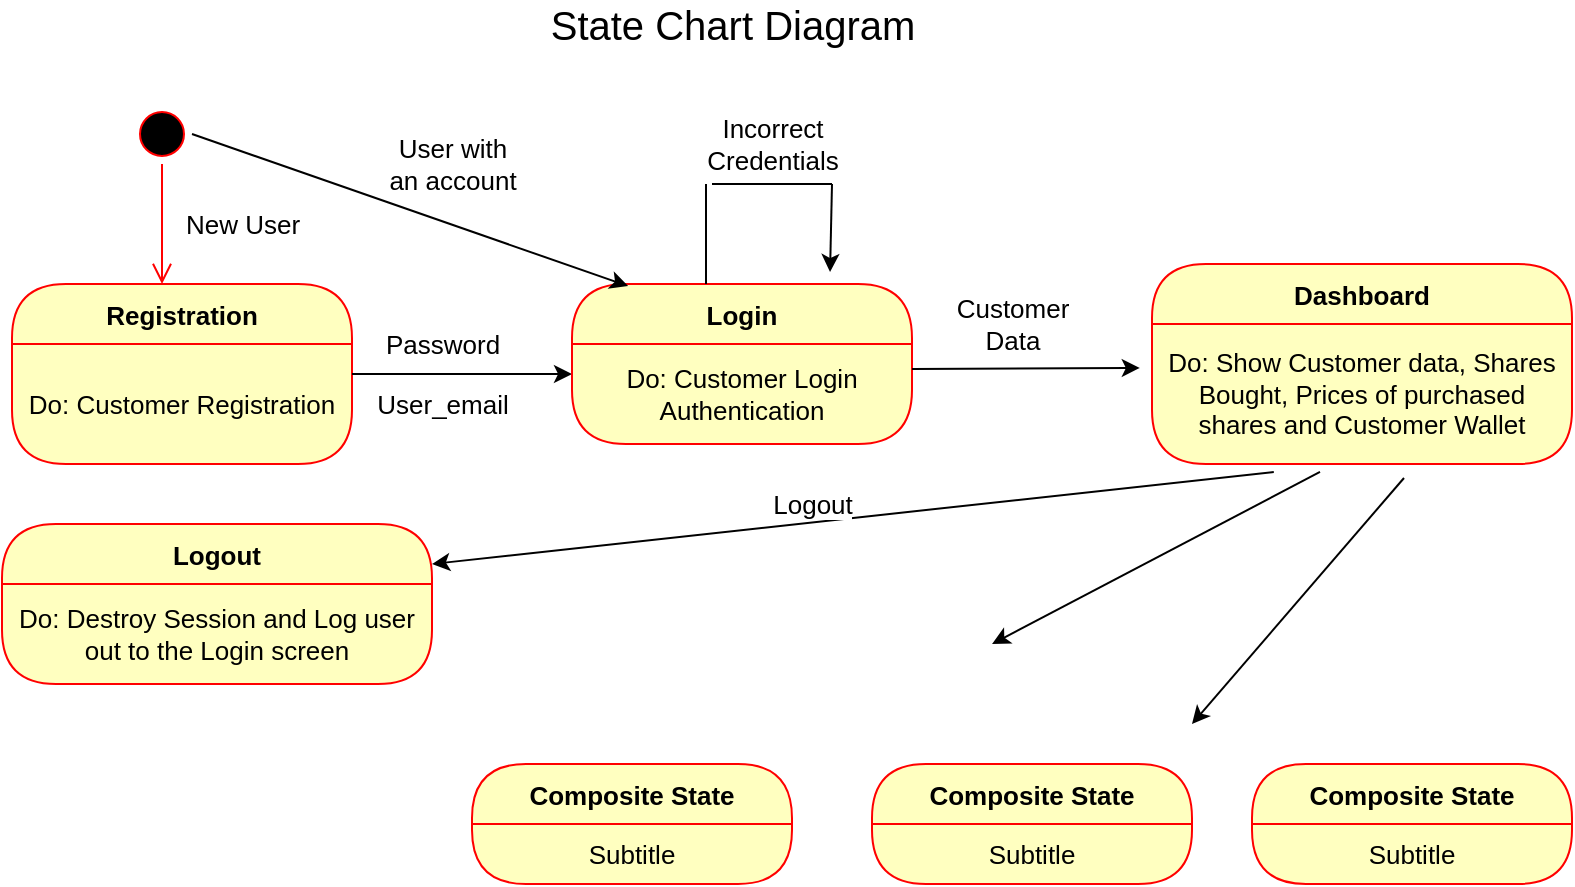 <mxfile version="16.5.3" type="github">
  <diagram name="Page-1" id="c4acf3e9-155e-7222-9cf6-157b1a14988f">
    <mxGraphModel dx="868" dy="482" grid="1" gridSize="10" guides="1" tooltips="1" connect="1" arrows="1" fold="1" page="1" pageScale="1" pageWidth="850" pageHeight="1100" background="none" math="0" shadow="0">
      <root>
        <mxCell id="0" />
        <mxCell id="1" parent="0" />
        <mxCell id="06SJZO-Lslu67XNqmLuP-3" value="&lt;font style=&quot;font-size: 20px&quot;&gt;State Chart Diagram&lt;/font&gt;" style="text;html=1;align=center;verticalAlign=middle;resizable=0;points=[];autosize=1;strokeColor=none;fillColor=none;" vertex="1" parent="1">
          <mxGeometry x="510" y="70" width="200" height="20" as="geometry" />
        </mxCell>
        <mxCell id="06SJZO-Lslu67XNqmLuP-4" value="" style="ellipse;html=1;shape=startState;fillColor=#000000;strokeColor=#ff0000;fontSize=20;" vertex="1" parent="1">
          <mxGeometry x="310" y="120" width="30" height="30" as="geometry" />
        </mxCell>
        <mxCell id="06SJZO-Lslu67XNqmLuP-5" value="" style="edgeStyle=orthogonalEdgeStyle;html=1;verticalAlign=bottom;endArrow=open;endSize=8;strokeColor=#ff0000;rounded=0;fontSize=20;" edge="1" source="06SJZO-Lslu67XNqmLuP-4" parent="1">
          <mxGeometry relative="1" as="geometry">
            <mxPoint x="325" y="210" as="targetPoint" />
          </mxGeometry>
        </mxCell>
        <mxCell id="06SJZO-Lslu67XNqmLuP-11" value="Registration" style="swimlane;fontStyle=1;align=center;verticalAlign=middle;childLayout=stackLayout;horizontal=1;startSize=30;horizontalStack=0;resizeParent=0;resizeLast=1;container=0;fontColor=#000000;collapsible=0;rounded=1;arcSize=30;strokeColor=#ff0000;fillColor=#ffffc0;swimlaneFillColor=#ffffc0;dropTarget=0;fontSize=13;" vertex="1" parent="1">
          <mxGeometry x="250" y="210" width="170" height="90" as="geometry" />
        </mxCell>
        <mxCell id="06SJZO-Lslu67XNqmLuP-12" value="Do: Customer Registration" style="text;html=1;strokeColor=none;fillColor=none;align=center;verticalAlign=middle;spacingLeft=4;spacingRight=4;whiteSpace=wrap;overflow=hidden;rotatable=0;fontColor=#000000;fontSize=13;" vertex="1" parent="06SJZO-Lslu67XNqmLuP-11">
          <mxGeometry y="30" width="170" height="60" as="geometry" />
        </mxCell>
        <mxCell id="06SJZO-Lslu67XNqmLuP-15" value="" style="endArrow=classic;html=1;rounded=0;fontSize=13;exitX=1;exitY=0.25;exitDx=0;exitDy=0;" edge="1" parent="1" source="06SJZO-Lslu67XNqmLuP-12">
          <mxGeometry width="50" height="50" relative="1" as="geometry">
            <mxPoint x="620" y="190" as="sourcePoint" />
            <mxPoint x="530" y="255" as="targetPoint" />
          </mxGeometry>
        </mxCell>
        <mxCell id="06SJZO-Lslu67XNqmLuP-16" value="User_email" style="text;html=1;align=center;verticalAlign=middle;resizable=0;points=[];autosize=1;strokeColor=none;fillColor=none;fontSize=13;" vertex="1" parent="1">
          <mxGeometry x="425" y="260" width="80" height="20" as="geometry" />
        </mxCell>
        <mxCell id="06SJZO-Lslu67XNqmLuP-17" value="Password" style="text;html=1;align=center;verticalAlign=middle;resizable=0;points=[];autosize=1;strokeColor=none;fillColor=none;fontSize=13;" vertex="1" parent="1">
          <mxGeometry x="430" y="230" width="70" height="20" as="geometry" />
        </mxCell>
        <mxCell id="06SJZO-Lslu67XNqmLuP-19" value="Login" style="swimlane;fontStyle=1;align=center;verticalAlign=middle;childLayout=stackLayout;horizontal=1;startSize=30;horizontalStack=0;resizeParent=0;resizeLast=1;container=0;fontColor=#000000;collapsible=0;rounded=1;arcSize=30;strokeColor=#ff0000;fillColor=#ffffc0;swimlaneFillColor=#ffffc0;dropTarget=0;fontSize=13;" vertex="1" parent="1">
          <mxGeometry x="530" y="210" width="170" height="80" as="geometry" />
        </mxCell>
        <mxCell id="06SJZO-Lslu67XNqmLuP-20" value="Do: Customer Login Authentication" style="text;html=1;strokeColor=none;fillColor=none;align=center;verticalAlign=middle;spacingLeft=4;spacingRight=4;whiteSpace=wrap;overflow=hidden;rotatable=0;fontColor=#000000;fontSize=13;" vertex="1" parent="06SJZO-Lslu67XNqmLuP-19">
          <mxGeometry y="30" width="170" height="50" as="geometry" />
        </mxCell>
        <mxCell id="06SJZO-Lslu67XNqmLuP-22" value="Dashboard" style="swimlane;fontStyle=1;align=center;verticalAlign=middle;childLayout=stackLayout;horizontal=1;startSize=30;horizontalStack=0;resizeParent=0;resizeLast=1;container=0;fontColor=#000000;collapsible=0;rounded=1;arcSize=30;strokeColor=#ff0000;fillColor=#ffffc0;swimlaneFillColor=#ffffc0;dropTarget=0;fontSize=13;" vertex="1" parent="1">
          <mxGeometry x="820" y="200" width="210" height="100" as="geometry" />
        </mxCell>
        <mxCell id="06SJZO-Lslu67XNqmLuP-23" value="Do: Show Customer data, Shares Bought, Prices of purchased shares and Customer Wallet" style="text;html=1;strokeColor=none;fillColor=none;align=center;verticalAlign=middle;spacingLeft=4;spacingRight=4;whiteSpace=wrap;overflow=hidden;rotatable=0;fontColor=#000000;fontSize=13;" vertex="1" parent="06SJZO-Lslu67XNqmLuP-22">
          <mxGeometry y="30" width="210" height="70" as="geometry" />
        </mxCell>
        <mxCell id="06SJZO-Lslu67XNqmLuP-25" value="" style="endArrow=classic;html=1;rounded=0;fontSize=13;entryX=-0.029;entryY=0.314;entryDx=0;entryDy=0;entryPerimeter=0;exitX=1;exitY=0.25;exitDx=0;exitDy=0;" edge="1" parent="1" source="06SJZO-Lslu67XNqmLuP-20" target="06SJZO-Lslu67XNqmLuP-23">
          <mxGeometry width="50" height="50" relative="1" as="geometry">
            <mxPoint x="620" y="370" as="sourcePoint" />
            <mxPoint x="670" y="320" as="targetPoint" />
          </mxGeometry>
        </mxCell>
        <mxCell id="06SJZO-Lslu67XNqmLuP-26" value="Customer &lt;br&gt;Data" style="text;html=1;align=center;verticalAlign=middle;resizable=0;points=[];autosize=1;strokeColor=none;fillColor=none;fontSize=13;" vertex="1" parent="1">
          <mxGeometry x="715" y="210" width="70" height="40" as="geometry" />
        </mxCell>
        <mxCell id="06SJZO-Lslu67XNqmLuP-29" value="New User" style="text;html=1;align=center;verticalAlign=middle;resizable=0;points=[];autosize=1;strokeColor=none;fillColor=none;fontSize=13;" vertex="1" parent="1">
          <mxGeometry x="330" y="170" width="70" height="20" as="geometry" />
        </mxCell>
        <mxCell id="06SJZO-Lslu67XNqmLuP-30" value="" style="endArrow=classic;html=1;rounded=0;fontSize=13;exitX=1;exitY=0.5;exitDx=0;exitDy=0;entryX=0.165;entryY=0.013;entryDx=0;entryDy=0;entryPerimeter=0;" edge="1" parent="1" source="06SJZO-Lslu67XNqmLuP-4" target="06SJZO-Lslu67XNqmLuP-19">
          <mxGeometry width="50" height="50" relative="1" as="geometry">
            <mxPoint x="620" y="360" as="sourcePoint" />
            <mxPoint x="670" y="310" as="targetPoint" />
          </mxGeometry>
        </mxCell>
        <mxCell id="06SJZO-Lslu67XNqmLuP-31" value="User with &lt;br&gt;an account" style="text;html=1;align=center;verticalAlign=middle;resizable=0;points=[];autosize=1;strokeColor=none;fillColor=none;fontSize=13;" vertex="1" parent="1">
          <mxGeometry x="430" y="130" width="80" height="40" as="geometry" />
        </mxCell>
        <mxCell id="06SJZO-Lslu67XNqmLuP-34" value="" style="endArrow=none;html=1;rounded=0;fontSize=13;" edge="1" parent="1">
          <mxGeometry width="50" height="50" relative="1" as="geometry">
            <mxPoint x="597" y="210" as="sourcePoint" />
            <mxPoint x="597" y="160" as="targetPoint" />
          </mxGeometry>
        </mxCell>
        <mxCell id="06SJZO-Lslu67XNqmLuP-35" value="" style="endArrow=classic;html=1;rounded=0;fontSize=13;entryX=0.759;entryY=-0.075;entryDx=0;entryDy=0;entryPerimeter=0;" edge="1" parent="1" target="06SJZO-Lslu67XNqmLuP-19">
          <mxGeometry width="50" height="50" relative="1" as="geometry">
            <mxPoint x="660" y="160" as="sourcePoint" />
            <mxPoint x="730" y="140" as="targetPoint" />
          </mxGeometry>
        </mxCell>
        <mxCell id="06SJZO-Lslu67XNqmLuP-36" value="" style="endArrow=none;html=1;rounded=0;fontSize=13;" edge="1" parent="1">
          <mxGeometry width="50" height="50" relative="1" as="geometry">
            <mxPoint x="600" y="160" as="sourcePoint" />
            <mxPoint x="660" y="160" as="targetPoint" />
          </mxGeometry>
        </mxCell>
        <mxCell id="06SJZO-Lslu67XNqmLuP-37" value="Incorrect &lt;br&gt;Credentials" style="text;html=1;align=center;verticalAlign=middle;resizable=0;points=[];autosize=1;strokeColor=none;fillColor=none;fontSize=13;" vertex="1" parent="1">
          <mxGeometry x="590" y="120" width="80" height="40" as="geometry" />
        </mxCell>
        <mxCell id="06SJZO-Lslu67XNqmLuP-38" value="" style="endArrow=classic;html=1;rounded=0;fontSize=13;exitX=0.29;exitY=1.057;exitDx=0;exitDy=0;exitPerimeter=0;entryX=1;entryY=0.25;entryDx=0;entryDy=0;" edge="1" parent="1" source="06SJZO-Lslu67XNqmLuP-23" target="06SJZO-Lslu67XNqmLuP-49">
          <mxGeometry width="50" height="50" relative="1" as="geometry">
            <mxPoint x="800" y="400" as="sourcePoint" />
            <mxPoint x="450" y="340" as="targetPoint" />
          </mxGeometry>
        </mxCell>
        <mxCell id="06SJZO-Lslu67XNqmLuP-52" value="Logout" style="edgeLabel;html=1;align=center;verticalAlign=middle;resizable=0;points=[];fontSize=13;" vertex="1" connectable="0" parent="06SJZO-Lslu67XNqmLuP-38">
          <mxGeometry x="0.198" y="-7" relative="1" as="geometry">
            <mxPoint x="22" y="-5" as="offset" />
          </mxGeometry>
        </mxCell>
        <mxCell id="06SJZO-Lslu67XNqmLuP-39" value="" style="endArrow=classic;html=1;rounded=0;fontSize=13;exitX=0.4;exitY=1.057;exitDx=0;exitDy=0;exitPerimeter=0;" edge="1" parent="1" source="06SJZO-Lslu67XNqmLuP-23">
          <mxGeometry width="50" height="50" relative="1" as="geometry">
            <mxPoint x="900" y="400" as="sourcePoint" />
            <mxPoint x="740" y="390" as="targetPoint" />
          </mxGeometry>
        </mxCell>
        <mxCell id="06SJZO-Lslu67XNqmLuP-40" value="" style="endArrow=classic;html=1;rounded=0;fontSize=13;exitX=0.6;exitY=1.1;exitDx=0;exitDy=0;exitPerimeter=0;" edge="1" parent="1" source="06SJZO-Lslu67XNqmLuP-23">
          <mxGeometry width="50" height="50" relative="1" as="geometry">
            <mxPoint x="960" y="420" as="sourcePoint" />
            <mxPoint x="840" y="430" as="targetPoint" />
          </mxGeometry>
        </mxCell>
        <mxCell id="06SJZO-Lslu67XNqmLuP-41" value="Composite State" style="swimlane;fontStyle=1;align=center;verticalAlign=middle;childLayout=stackLayout;horizontal=1;startSize=30;horizontalStack=0;resizeParent=0;resizeLast=1;container=0;fontColor=#000000;collapsible=0;rounded=1;arcSize=30;strokeColor=#ff0000;fillColor=#ffffc0;swimlaneFillColor=#ffffc0;dropTarget=0;fontSize=13;" vertex="1" parent="1">
          <mxGeometry x="480" y="450" width="160" height="60" as="geometry" />
        </mxCell>
        <mxCell id="06SJZO-Lslu67XNqmLuP-42" value="Subtitle" style="text;html=1;strokeColor=none;fillColor=none;align=center;verticalAlign=middle;spacingLeft=4;spacingRight=4;whiteSpace=wrap;overflow=hidden;rotatable=0;fontColor=#000000;fontSize=13;" vertex="1" parent="06SJZO-Lslu67XNqmLuP-41">
          <mxGeometry y="30" width="160" height="30" as="geometry" />
        </mxCell>
        <mxCell id="06SJZO-Lslu67XNqmLuP-44" value="Composite State" style="swimlane;fontStyle=1;align=center;verticalAlign=middle;childLayout=stackLayout;horizontal=1;startSize=30;horizontalStack=0;resizeParent=0;resizeLast=1;container=0;fontColor=#000000;collapsible=0;rounded=1;arcSize=30;strokeColor=#ff0000;fillColor=#ffffc0;swimlaneFillColor=#ffffc0;dropTarget=0;fontSize=13;" vertex="1" parent="1">
          <mxGeometry x="680" y="450" width="160" height="60" as="geometry" />
        </mxCell>
        <mxCell id="06SJZO-Lslu67XNqmLuP-45" value="Subtitle" style="text;html=1;strokeColor=none;fillColor=none;align=center;verticalAlign=middle;spacingLeft=4;spacingRight=4;whiteSpace=wrap;overflow=hidden;rotatable=0;fontColor=#000000;fontSize=13;" vertex="1" parent="06SJZO-Lslu67XNqmLuP-44">
          <mxGeometry y="30" width="160" height="30" as="geometry" />
        </mxCell>
        <mxCell id="06SJZO-Lslu67XNqmLuP-46" value="Composite State" style="swimlane;fontStyle=1;align=center;verticalAlign=middle;childLayout=stackLayout;horizontal=1;startSize=30;horizontalStack=0;resizeParent=0;resizeLast=1;container=0;fontColor=#000000;collapsible=0;rounded=1;arcSize=30;strokeColor=#ff0000;fillColor=#ffffc0;swimlaneFillColor=#ffffc0;dropTarget=0;fontSize=13;" vertex="1" parent="1">
          <mxGeometry x="870" y="450" width="160" height="60" as="geometry" />
        </mxCell>
        <mxCell id="06SJZO-Lslu67XNqmLuP-47" value="Subtitle" style="text;html=1;strokeColor=none;fillColor=none;align=center;verticalAlign=middle;spacingLeft=4;spacingRight=4;whiteSpace=wrap;overflow=hidden;rotatable=0;fontColor=#000000;fontSize=13;" vertex="1" parent="06SJZO-Lslu67XNqmLuP-46">
          <mxGeometry y="30" width="160" height="30" as="geometry" />
        </mxCell>
        <mxCell id="06SJZO-Lslu67XNqmLuP-49" value="Logout" style="swimlane;fontStyle=1;align=center;verticalAlign=middle;childLayout=stackLayout;horizontal=1;startSize=30;horizontalStack=0;resizeParent=0;resizeLast=1;container=0;fontColor=#000000;collapsible=0;rounded=1;arcSize=30;strokeColor=#ff0000;fillColor=#ffffc0;swimlaneFillColor=#ffffc0;dropTarget=0;fontSize=13;" vertex="1" parent="1">
          <mxGeometry x="245" y="330" width="215" height="80" as="geometry" />
        </mxCell>
        <mxCell id="06SJZO-Lslu67XNqmLuP-50" value="Do: Destroy Session and Log user out to the Login screen" style="text;html=1;strokeColor=none;fillColor=none;align=center;verticalAlign=middle;spacingLeft=4;spacingRight=4;whiteSpace=wrap;overflow=hidden;rotatable=0;fontColor=#000000;fontSize=13;" vertex="1" parent="06SJZO-Lslu67XNqmLuP-49">
          <mxGeometry y="30" width="215" height="50" as="geometry" />
        </mxCell>
      </root>
    </mxGraphModel>
  </diagram>
</mxfile>
